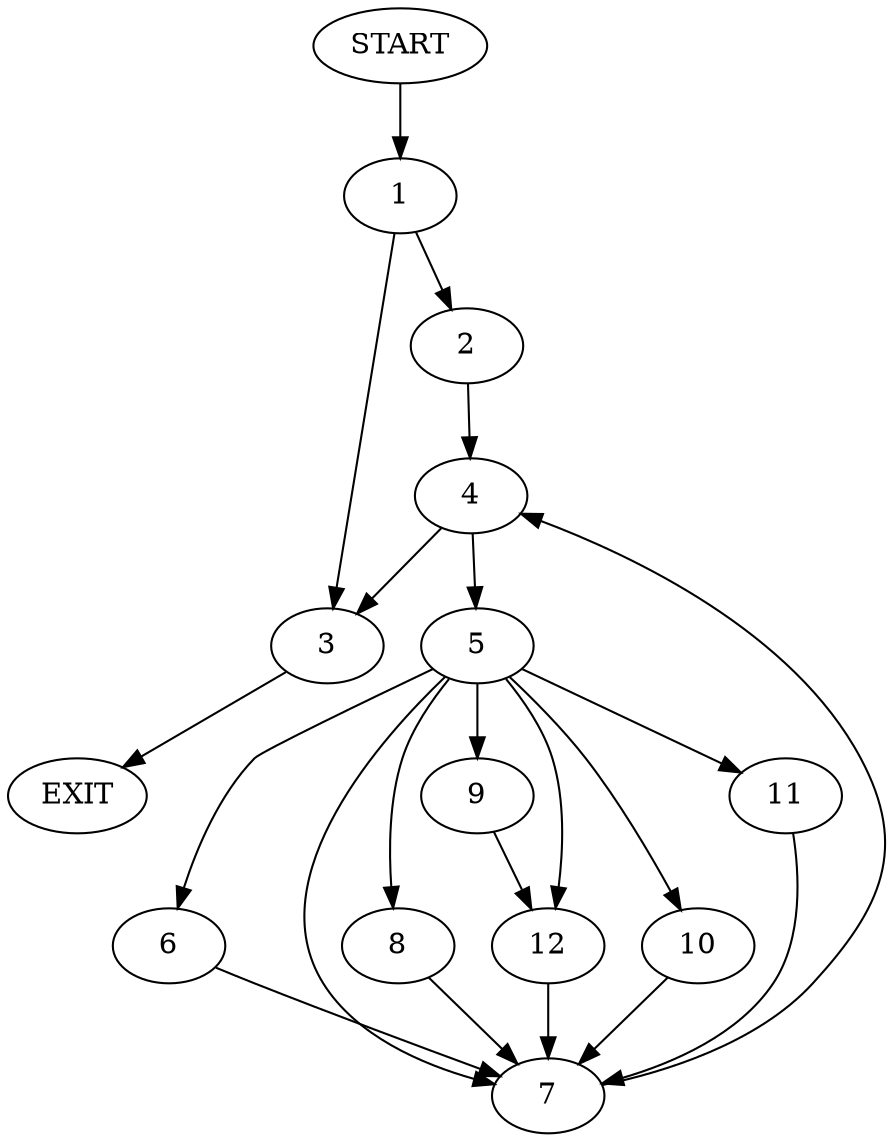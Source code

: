 digraph {
0 [label="START"]
13 [label="EXIT"]
0 -> 1
1 -> 2
1 -> 3
2 -> 4
3 -> 13
4 -> 3
4 -> 5
5 -> 6
5 -> 7
5 -> 8
5 -> 9
5 -> 10
5 -> 11
5 -> 12
10 -> 7
7 -> 4
6 -> 7
12 -> 7
9 -> 12
8 -> 7
11 -> 7
}
